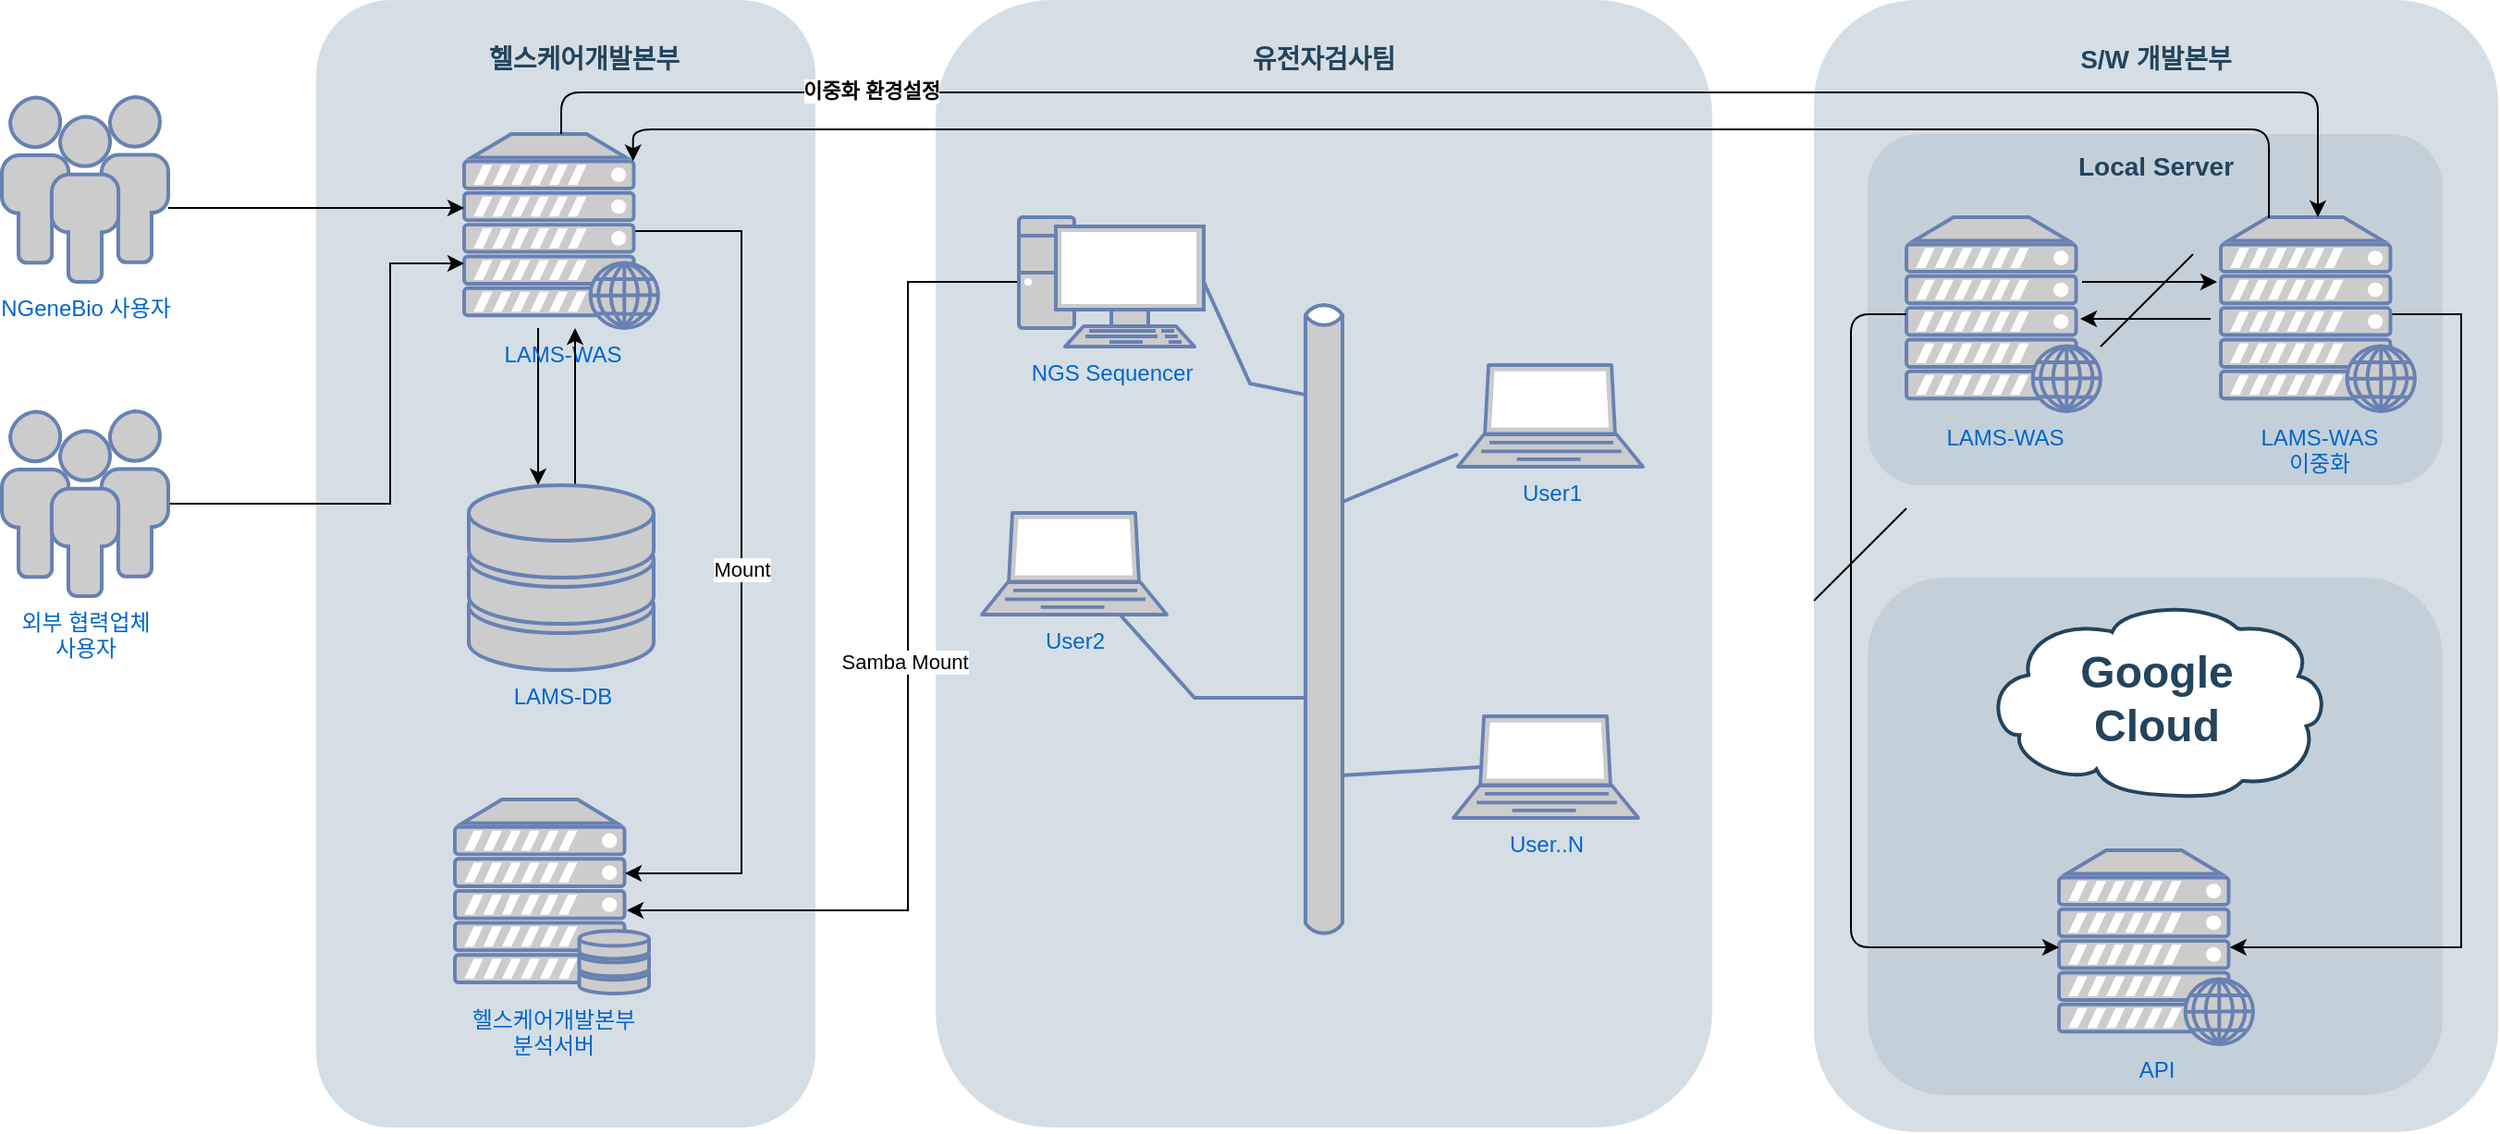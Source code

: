 <mxfile version="14.6.13" type="device"><diagram id="EYfuoUODgCIz9-c0R4cI" name="페이지-1"><mxGraphModel dx="1422" dy="822" grid="1" gridSize="10" guides="1" tooltips="1" connect="1" arrows="1" fold="1" page="1" pageScale="1" pageWidth="1600" pageHeight="900" math="0" shadow="0"><root><mxCell id="0"/><mxCell id="1" parent="0"/><mxCell id="b1GEgxaDN2SPHYTd9Y_0-46" value="" style="rounded=1;whiteSpace=wrap;html=1;strokeColor=none;fillColor=#BAC8D3;fontSize=24;fontColor=#23445D;align=center;opacity=60;" vertex="1" parent="1"><mxGeometry x="1010" y="80" width="370" height="612.5" as="geometry"/></mxCell><mxCell id="b1GEgxaDN2SPHYTd9Y_0-45" value="" style="rounded=1;whiteSpace=wrap;html=1;strokeColor=none;fillColor=#BAC8D3;fontSize=24;fontColor=#23445D;align=center;opacity=60;" vertex="1" parent="1"><mxGeometry x="1039" y="392.5" width="311" height="280" as="geometry"/></mxCell><mxCell id="b1GEgxaDN2SPHYTd9Y_0-42" value="" style="rounded=1;whiteSpace=wrap;html=1;strokeColor=none;fillColor=#BAC8D3;fontSize=24;fontColor=#23445D;align=center;opacity=60;" vertex="1" parent="1"><mxGeometry x="1039" y="152.5" width="311" height="190" as="geometry"/></mxCell><mxCell id="b1GEgxaDN2SPHYTd9Y_0-25" value="" style="rounded=1;whiteSpace=wrap;html=1;strokeColor=none;fillColor=#BAC8D3;fontSize=24;fontColor=#23445D;align=center;opacity=60;" vertex="1" parent="1"><mxGeometry x="535" y="80" width="420" height="610" as="geometry"/></mxCell><mxCell id="b1GEgxaDN2SPHYTd9Y_0-10" value="" style="rounded=1;whiteSpace=wrap;html=1;strokeColor=none;fillColor=#BAC8D3;fontSize=24;fontColor=#23445D;align=center;opacity=60;" vertex="1" parent="1"><mxGeometry x="200" y="80" width="270" height="610" as="geometry"/></mxCell><mxCell id="b1GEgxaDN2SPHYTd9Y_0-3" value="헬스케어개발본부&lt;br&gt;분석서버" style="fontColor=#0066CC;verticalAlign=top;verticalLabelPosition=bottom;labelPosition=center;align=center;html=1;outlineConnect=0;fillColor=#CCCCCC;strokeColor=#6881B3;gradientColor=none;gradientDirection=north;strokeWidth=2;shape=mxgraph.networks.server_storage;" vertex="1" parent="1"><mxGeometry x="275" y="512.5" width="105" height="105" as="geometry"/></mxCell><mxCell id="b1GEgxaDN2SPHYTd9Y_0-12" value="" style="edgeStyle=orthogonalEdgeStyle;rounded=0;orthogonalLoop=1;jettySize=auto;html=1;" edge="1" parent="1" source="b1GEgxaDN2SPHYTd9Y_0-4" target="b1GEgxaDN2SPHYTd9Y_0-5"><mxGeometry relative="1" as="geometry"><Array as="points"><mxPoint x="320" y="302.5"/><mxPoint x="320" y="302.5"/></Array></mxGeometry></mxCell><mxCell id="b1GEgxaDN2SPHYTd9Y_0-13" style="edgeStyle=orthogonalEdgeStyle;rounded=0;orthogonalLoop=1;jettySize=auto;html=1;exitX=0.88;exitY=0.5;exitDx=0;exitDy=0;exitPerimeter=0;" edge="1" parent="1" source="b1GEgxaDN2SPHYTd9Y_0-4"><mxGeometry relative="1" as="geometry"><mxPoint x="367" y="552.5" as="targetPoint"/><Array as="points"><mxPoint x="430" y="205.5"/><mxPoint x="430" y="552.5"/><mxPoint x="367" y="552.5"/></Array></mxGeometry></mxCell><mxCell id="b1GEgxaDN2SPHYTd9Y_0-14" value="Mount" style="edgeLabel;html=1;align=center;verticalAlign=middle;resizable=0;points=[];" vertex="1" connectable="0" parent="b1GEgxaDN2SPHYTd9Y_0-13"><mxGeometry x="-0.15" y="2" relative="1" as="geometry"><mxPoint x="-2" y="41" as="offset"/></mxGeometry></mxCell><mxCell id="b1GEgxaDN2SPHYTd9Y_0-4" value="LAMS-WAS" style="fontColor=#0066CC;verticalAlign=top;verticalLabelPosition=bottom;labelPosition=center;align=center;html=1;outlineConnect=0;fillColor=#CCCCCC;strokeColor=#6881B3;gradientColor=none;gradientDirection=north;strokeWidth=2;shape=mxgraph.networks.web_server;" vertex="1" parent="1"><mxGeometry x="280" y="152.5" width="105" height="105" as="geometry"/></mxCell><mxCell id="b1GEgxaDN2SPHYTd9Y_0-20" value="" style="edgeStyle=orthogonalEdgeStyle;rounded=0;orthogonalLoop=1;jettySize=auto;html=1;" edge="1" parent="1" source="b1GEgxaDN2SPHYTd9Y_0-5" target="b1GEgxaDN2SPHYTd9Y_0-4"><mxGeometry relative="1" as="geometry"><Array as="points"><mxPoint x="340" y="302.5"/><mxPoint x="340" y="302.5"/></Array></mxGeometry></mxCell><mxCell id="b1GEgxaDN2SPHYTd9Y_0-5" value="LAMS-DB" style="fontColor=#0066CC;verticalAlign=top;verticalLabelPosition=bottom;labelPosition=center;align=center;html=1;outlineConnect=0;fillColor=#CCCCCC;strokeColor=#6881B3;gradientColor=none;gradientDirection=north;strokeWidth=2;shape=mxgraph.networks.storage;" vertex="1" parent="1"><mxGeometry x="282.5" y="342.5" width="100" height="100" as="geometry"/></mxCell><mxCell id="b1GEgxaDN2SPHYTd9Y_0-6" value="LAMS-WAS" style="fontColor=#0066CC;verticalAlign=top;verticalLabelPosition=bottom;labelPosition=center;align=center;html=1;outlineConnect=0;fillColor=#CCCCCC;strokeColor=#6881B3;gradientColor=none;gradientDirection=north;strokeWidth=2;shape=mxgraph.networks.web_server;direction=east;" vertex="1" parent="1"><mxGeometry x="1060" y="197.5" width="105" height="105" as="geometry"/></mxCell><mxCell id="b1GEgxaDN2SPHYTd9Y_0-7" value="API" style="fontColor=#0066CC;verticalAlign=top;verticalLabelPosition=bottom;labelPosition=center;align=center;html=1;outlineConnect=0;fillColor=#CCCCCC;strokeColor=#6881B3;gradientColor=none;gradientDirection=north;strokeWidth=2;shape=mxgraph.networks.web_server;" vertex="1" parent="1"><mxGeometry x="1142.5" y="540" width="105" height="105" as="geometry"/></mxCell><mxCell id="b1GEgxaDN2SPHYTd9Y_0-18" style="edgeStyle=orthogonalEdgeStyle;rounded=0;orthogonalLoop=1;jettySize=auto;html=1;" edge="1" parent="1" source="b1GEgxaDN2SPHYTd9Y_0-8" target="b1GEgxaDN2SPHYTd9Y_0-4"><mxGeometry relative="1" as="geometry"><Array as="points"><mxPoint x="240" y="352.5"/><mxPoint x="240" y="222.5"/></Array></mxGeometry></mxCell><mxCell id="b1GEgxaDN2SPHYTd9Y_0-8" value="외부 협력업체&lt;br&gt;사용자" style="fontColor=#0066CC;verticalAlign=top;verticalLabelPosition=bottom;labelPosition=center;align=center;html=1;outlineConnect=0;fillColor=#CCCCCC;strokeColor=#6881B3;gradientColor=none;gradientDirection=north;strokeWidth=2;shape=mxgraph.networks.users;" vertex="1" parent="1"><mxGeometry x="30" y="302.5" width="90" height="100" as="geometry"/></mxCell><mxCell id="b1GEgxaDN2SPHYTd9Y_0-11" value="&lt;font color=&quot;#23445d&quot;&gt;헬스케어개발본부&lt;/font&gt;" style="rounded=1;whiteSpace=wrap;html=1;strokeColor=none;fillColor=none;fontSize=14;fontColor=#742B21;align=center;fontStyle=1" vertex="1" parent="1"><mxGeometry x="275" y="102.5" width="140" height="19" as="geometry"/></mxCell><mxCell id="b1GEgxaDN2SPHYTd9Y_0-19" style="edgeStyle=orthogonalEdgeStyle;rounded=0;orthogonalLoop=1;jettySize=auto;html=1;" edge="1" parent="1" source="b1GEgxaDN2SPHYTd9Y_0-15" target="b1GEgxaDN2SPHYTd9Y_0-4"><mxGeometry relative="1" as="geometry"><Array as="points"><mxPoint x="180" y="192.5"/><mxPoint x="180" y="192.5"/></Array></mxGeometry></mxCell><mxCell id="b1GEgxaDN2SPHYTd9Y_0-15" value="NGeneBio 사용자" style="fontColor=#0066CC;verticalAlign=top;verticalLabelPosition=bottom;labelPosition=center;align=center;html=1;outlineConnect=0;fillColor=#CCCCCC;strokeColor=#6881B3;gradientColor=none;gradientDirection=north;strokeWidth=2;shape=mxgraph.networks.users;" vertex="1" parent="1"><mxGeometry x="30" y="132.5" width="90" height="100" as="geometry"/></mxCell><mxCell id="b1GEgxaDN2SPHYTd9Y_0-30" style="edgeStyle=orthogonalEdgeStyle;rounded=0;orthogonalLoop=1;jettySize=auto;html=1;exitX=0;exitY=0.5;exitDx=0;exitDy=0;exitPerimeter=0;" edge="1" parent="1" source="b1GEgxaDN2SPHYTd9Y_0-24"><mxGeometry relative="1" as="geometry"><mxPoint x="603" y="187.5" as="sourcePoint"/><mxPoint x="368" y="572.5" as="targetPoint"/><Array as="points"><mxPoint x="520" y="232.5"/><mxPoint x="520" y="572.5"/></Array></mxGeometry></mxCell><mxCell id="b1GEgxaDN2SPHYTd9Y_0-31" value="Samba Mount" style="edgeLabel;html=1;align=center;verticalAlign=middle;resizable=0;points=[];" vertex="1" connectable="0" parent="b1GEgxaDN2SPHYTd9Y_0-30"><mxGeometry x="-0.282" y="-2" relative="1" as="geometry"><mxPoint y="67" as="offset"/></mxGeometry></mxCell><mxCell id="b1GEgxaDN2SPHYTd9Y_0-24" value="NGS Sequencer" style="fontColor=#0066CC;verticalAlign=top;verticalLabelPosition=bottom;labelPosition=center;align=center;html=1;outlineConnect=0;fillColor=#CCCCCC;strokeColor=#6881B3;gradientColor=none;gradientDirection=north;strokeWidth=2;shape=mxgraph.networks.pc;" vertex="1" parent="1"><mxGeometry x="580" y="197.5" width="100" height="70" as="geometry"/></mxCell><mxCell id="b1GEgxaDN2SPHYTd9Y_0-26" value="&lt;font color=&quot;#23445d&quot;&gt;유전자검사팀&lt;/font&gt;" style="rounded=1;whiteSpace=wrap;html=1;strokeColor=none;fillColor=none;fontSize=14;fontColor=#742B21;align=center;fontStyle=1" vertex="1" parent="1"><mxGeometry x="675" y="102.5" width="140" height="19" as="geometry"/></mxCell><mxCell id="b1GEgxaDN2SPHYTd9Y_0-27" value="User1" style="fontColor=#0066CC;verticalAlign=top;verticalLabelPosition=bottom;labelPosition=center;align=center;html=1;outlineConnect=0;fillColor=#CCCCCC;strokeColor=#6881B3;gradientColor=none;gradientDirection=north;strokeWidth=2;shape=mxgraph.networks.laptop;" vertex="1" parent="1"><mxGeometry x="817.5" y="277.5" width="100" height="55" as="geometry"/></mxCell><mxCell id="b1GEgxaDN2SPHYTd9Y_0-28" value="User2" style="fontColor=#0066CC;verticalAlign=top;verticalLabelPosition=bottom;labelPosition=center;align=center;html=1;outlineConnect=0;fillColor=#CCCCCC;strokeColor=#6881B3;gradientColor=none;gradientDirection=north;strokeWidth=2;shape=mxgraph.networks.laptop;" vertex="1" parent="1"><mxGeometry x="560" y="357.5" width="100" height="55" as="geometry"/></mxCell><mxCell id="b1GEgxaDN2SPHYTd9Y_0-29" value="User..N" style="fontColor=#0066CC;verticalAlign=top;verticalLabelPosition=bottom;labelPosition=center;align=center;html=1;outlineConnect=0;fillColor=#CCCCCC;strokeColor=#6881B3;gradientColor=none;gradientDirection=north;strokeWidth=2;shape=mxgraph.networks.laptop;" vertex="1" parent="1"><mxGeometry x="815" y="467.5" width="100" height="55" as="geometry"/></mxCell><mxCell id="b1GEgxaDN2SPHYTd9Y_0-32" value="" style="html=1;fillColor=#CCCCCC;strokeColor=#6881B3;gradientColor=none;gradientDirection=north;strokeWidth=2;shape=mxgraph.networks.bus;gradientColor=none;gradientDirection=north;fontColor=#ffffff;perimeter=backbonePerimeter;backboneSize=20;horizontal=1;rotation=-90;" vertex="1" parent="1"><mxGeometry x="572.5" y="405" width="345" height="20" as="geometry"/></mxCell><mxCell id="b1GEgxaDN2SPHYTd9Y_0-34" value="" style="strokeColor=#6881B3;edgeStyle=none;rounded=0;endArrow=none;html=1;strokeWidth=2;exitX=0.255;exitY=0.9;exitDx=0;exitDy=0;exitPerimeter=0;entryX=0.15;entryY=0.5;entryDx=0;entryDy=0;entryPerimeter=0;" edge="1" target="b1GEgxaDN2SPHYTd9Y_0-29" parent="1"><mxGeometry relative="1" as="geometry"><mxPoint x="754" y="499.525" as="sourcePoint"/><mxPoint x="816" y="497.02" as="targetPoint"/></mxGeometry></mxCell><mxCell id="b1GEgxaDN2SPHYTd9Y_0-35" value="" style="strokeColor=#6881B3;edgeStyle=none;rounded=0;endArrow=none;html=1;strokeWidth=2;" edge="1" target="b1GEgxaDN2SPHYTd9Y_0-32" parent="1" source="b1GEgxaDN2SPHYTd9Y_0-28"><mxGeometry relative="1" as="geometry"><mxPoint x="985" y="467.5" as="sourcePoint"/><Array as="points"><mxPoint x="675" y="457.5"/></Array></mxGeometry></mxCell><mxCell id="b1GEgxaDN2SPHYTd9Y_0-40" value="" style="strokeColor=#6881B3;edgeStyle=none;rounded=0;endArrow=none;html=1;strokeWidth=2;" edge="1" parent="1" source="b1GEgxaDN2SPHYTd9Y_0-27"><mxGeometry relative="1" as="geometry"><mxPoint x="1045" y="607.5" as="sourcePoint"/><mxPoint x="755" y="351.5" as="targetPoint"/><Array as="points"/></mxGeometry></mxCell><mxCell id="b1GEgxaDN2SPHYTd9Y_0-41" value="" style="strokeColor=#6881B3;edgeStyle=none;rounded=0;endArrow=none;html=1;strokeWidth=2;entryX=0.852;entryY=0;entryDx=0;entryDy=0;entryPerimeter=0;exitX=1;exitY=0.5;exitDx=0;exitDy=0;exitPerimeter=0;" edge="1" parent="1" source="b1GEgxaDN2SPHYTd9Y_0-24" target="b1GEgxaDN2SPHYTd9Y_0-32"><mxGeometry relative="1" as="geometry"><mxPoint x="690" y="381.667" as="sourcePoint"/><mxPoint x="746" y="379.46" as="targetPoint"/><Array as="points"><mxPoint x="705" y="287.5"/></Array></mxGeometry></mxCell><mxCell id="b1GEgxaDN2SPHYTd9Y_0-43" value="&lt;font color=&quot;#23445d&quot;&gt;S/W 개발본부&lt;/font&gt;" style="rounded=1;whiteSpace=wrap;html=1;strokeColor=none;fillColor=none;fontSize=14;fontColor=#742B21;align=center;fontStyle=1" vertex="1" parent="1"><mxGeometry x="1125" y="102.5" width="140" height="19" as="geometry"/></mxCell><mxCell id="b1GEgxaDN2SPHYTd9Y_0-44" value="Google&lt;br&gt;Cloud" style="shape=mxgraph.cisco.storage.cloud;html=1;dashed=0;strokeColor=#23445D;fillColor=#ffffff;strokeWidth=2;fontFamily=Helvetica;fontSize=24;fontColor=#23445D;align=center;fontStyle=1" vertex="1" parent="1"><mxGeometry x="1102" y="405" width="186" height="106" as="geometry"/></mxCell><mxCell id="b1GEgxaDN2SPHYTd9Y_0-47" value="&lt;font color=&quot;#23445d&quot;&gt;Local Server&lt;/font&gt;" style="rounded=1;whiteSpace=wrap;html=1;strokeColor=none;fillColor=none;fontSize=14;fontColor=#742B21;align=center;fontStyle=1" vertex="1" parent="1"><mxGeometry x="1125" y="160" width="140" height="19" as="geometry"/></mxCell><mxCell id="b1GEgxaDN2SPHYTd9Y_0-67" style="edgeStyle=orthogonalEdgeStyle;rounded=0;orthogonalLoop=1;jettySize=auto;html=1;exitX=0.88;exitY=0.5;exitDx=0;exitDy=0;exitPerimeter=0;entryX=0.88;entryY=0.5;entryDx=0;entryDy=0;entryPerimeter=0;" edge="1" parent="1" source="b1GEgxaDN2SPHYTd9Y_0-48" target="b1GEgxaDN2SPHYTd9Y_0-7"><mxGeometry relative="1" as="geometry"><Array as="points"><mxPoint x="1360" y="250"/><mxPoint x="1360" y="593"/></Array></mxGeometry></mxCell><mxCell id="b1GEgxaDN2SPHYTd9Y_0-48" value="LAMS-WAS&lt;br&gt;이중화" style="fontColor=#0066CC;verticalAlign=top;verticalLabelPosition=bottom;labelPosition=center;align=center;html=1;outlineConnect=0;fillColor=#CCCCCC;strokeColor=#6881B3;gradientColor=none;gradientDirection=north;strokeWidth=2;shape=mxgraph.networks.web_server;" vertex="1" parent="1"><mxGeometry x="1230" y="197.5" width="105" height="105" as="geometry"/></mxCell><mxCell id="b1GEgxaDN2SPHYTd9Y_0-60" value="" style="endArrow=classic;html=1;" edge="1" parent="1"><mxGeometry width="50" height="50" relative="1" as="geometry"><mxPoint x="1155" y="232.5" as="sourcePoint"/><mxPoint x="1228" y="232.5" as="targetPoint"/></mxGeometry></mxCell><mxCell id="b1GEgxaDN2SPHYTd9Y_0-62" value="" style="endArrow=classic;html=1;" edge="1" parent="1"><mxGeometry width="50" height="50" relative="1" as="geometry"><mxPoint x="1224.5" y="252.5" as="sourcePoint"/><mxPoint x="1154" y="252.5" as="targetPoint"/></mxGeometry></mxCell><mxCell id="b1GEgxaDN2SPHYTd9Y_0-65" value="" style="edgeStyle=elbowEdgeStyle;elbow=vertical;endArrow=classic;html=1;entryX=0;entryY=0.5;entryDx=0;entryDy=0;entryPerimeter=0;exitX=0;exitY=0.5;exitDx=0;exitDy=0;exitPerimeter=0;" edge="1" parent="1" source="b1GEgxaDN2SPHYTd9Y_0-6" target="b1GEgxaDN2SPHYTd9Y_0-7"><mxGeometry width="50" height="50" relative="1" as="geometry"><mxPoint x="1050" y="250" as="sourcePoint"/><mxPoint x="1110" y="207.5" as="targetPoint"/><Array as="points"><mxPoint x="1030" y="593"/></Array></mxGeometry></mxCell><mxCell id="b1GEgxaDN2SPHYTd9Y_0-68" value="" style="edgeStyle=elbowEdgeStyle;elbow=vertical;endArrow=classic;html=1;" edge="1" parent="1" source="b1GEgxaDN2SPHYTd9Y_0-4" target="b1GEgxaDN2SPHYTd9Y_0-48"><mxGeometry width="50" height="50" relative="1" as="geometry"><mxPoint x="450" y="190" as="sourcePoint"/><mxPoint x="500" y="140" as="targetPoint"/><Array as="points"><mxPoint x="810" y="130"/><mxPoint x="850" y="60"/></Array></mxGeometry></mxCell><mxCell id="b1GEgxaDN2SPHYTd9Y_0-69" value="이중화 환경설정" style="edgeLabel;html=1;align=center;verticalAlign=middle;resizable=0;points=[];fontStyle=1" vertex="1" connectable="0" parent="b1GEgxaDN2SPHYTd9Y_0-68"><mxGeometry x="0.286" y="1" relative="1" as="geometry"><mxPoint x="-479" as="offset"/></mxGeometry></mxCell><mxCell id="b1GEgxaDN2SPHYTd9Y_0-71" value="" style="edgeStyle=elbowEdgeStyle;elbow=vertical;endArrow=classic;html=1;entryX=0.87;entryY=0.14;entryDx=0;entryDy=0;entryPerimeter=0;exitX=0.248;exitY=0.005;exitDx=0;exitDy=0;exitPerimeter=0;" edge="1" parent="1" source="b1GEgxaDN2SPHYTd9Y_0-48" target="b1GEgxaDN2SPHYTd9Y_0-4"><mxGeometry width="50" height="50" relative="1" as="geometry"><mxPoint x="1210" y="190" as="sourcePoint"/><mxPoint x="360" y="153" as="targetPoint"/><Array as="points"><mxPoint x="820" y="150"/></Array></mxGeometry></mxCell><mxCell id="b1GEgxaDN2SPHYTd9Y_0-73" value="" style="endArrow=none;html=1;" edge="1" parent="1"><mxGeometry width="50" height="50" relative="1" as="geometry"><mxPoint x="1165" y="267.5" as="sourcePoint"/><mxPoint x="1215" y="217.5" as="targetPoint"/></mxGeometry></mxCell><mxCell id="b1GEgxaDN2SPHYTd9Y_0-74" value="" style="endArrow=none;html=1;" edge="1" parent="1"><mxGeometry width="50" height="50" relative="1" as="geometry"><mxPoint x="1010" y="405" as="sourcePoint"/><mxPoint x="1060" y="355" as="targetPoint"/></mxGeometry></mxCell></root></mxGraphModel></diagram></mxfile>